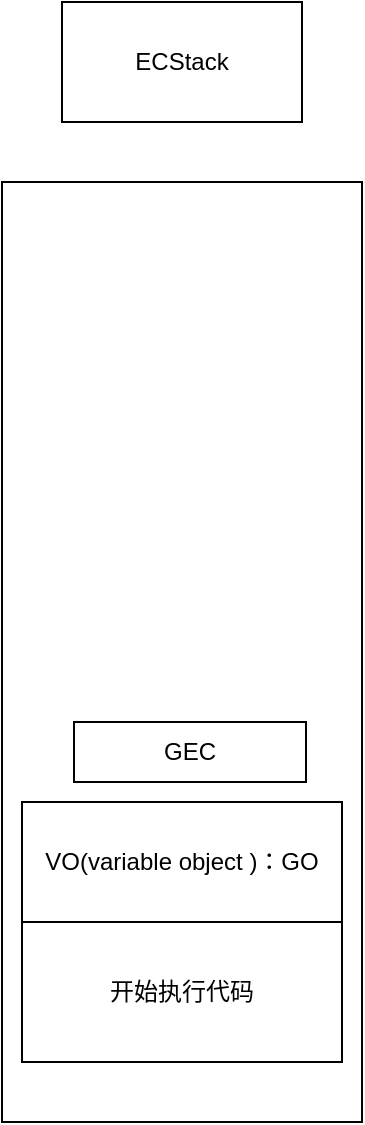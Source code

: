 <mxfile>
    <diagram id="07-jS34dCYdT672cfjF7" name="第 1 页">
        <mxGraphModel dx="980" dy="309" grid="1" gridSize="10" guides="1" tooltips="1" connect="1" arrows="1" fold="1" page="1" pageScale="1" pageWidth="827" pageHeight="1169" math="0" shadow="0">
            <root>
                <mxCell id="0"/>
                <mxCell id="1" parent="0"/>
                <mxCell id="2" value="ECStack" style="rounded=0;whiteSpace=wrap;html=1;" vertex="1" parent="1">
                    <mxGeometry x="350" y="20" width="120" height="60" as="geometry"/>
                </mxCell>
                <mxCell id="0WT0ZfsiTSO806LQIeJE-2" value="" style="rounded=0;whiteSpace=wrap;html=1;" vertex="1" parent="1">
                    <mxGeometry x="320" y="110" width="180" height="470" as="geometry"/>
                </mxCell>
                <mxCell id="0WT0ZfsiTSO806LQIeJE-3" value="" style="rounded=0;whiteSpace=wrap;html=1;" vertex="1" parent="1">
                    <mxGeometry x="330" y="420" width="160" height="130" as="geometry"/>
                </mxCell>
                <mxCell id="0WT0ZfsiTSO806LQIeJE-4" value="GEC" style="rounded=0;whiteSpace=wrap;html=1;" vertex="1" parent="1">
                    <mxGeometry x="356" y="380" width="116" height="30" as="geometry"/>
                </mxCell>
                <mxCell id="0WT0ZfsiTSO806LQIeJE-5" value="VO(variable object )：GO" style="rounded=0;whiteSpace=wrap;html=1;" vertex="1" parent="1">
                    <mxGeometry x="330" y="420" width="160" height="60" as="geometry"/>
                </mxCell>
                <mxCell id="0WT0ZfsiTSO806LQIeJE-6" value="开始执行代码" style="rounded=0;whiteSpace=wrap;html=1;" vertex="1" parent="1">
                    <mxGeometry x="330" y="480" width="160" height="70" as="geometry"/>
                </mxCell>
            </root>
        </mxGraphModel>
    </diagram>
</mxfile>